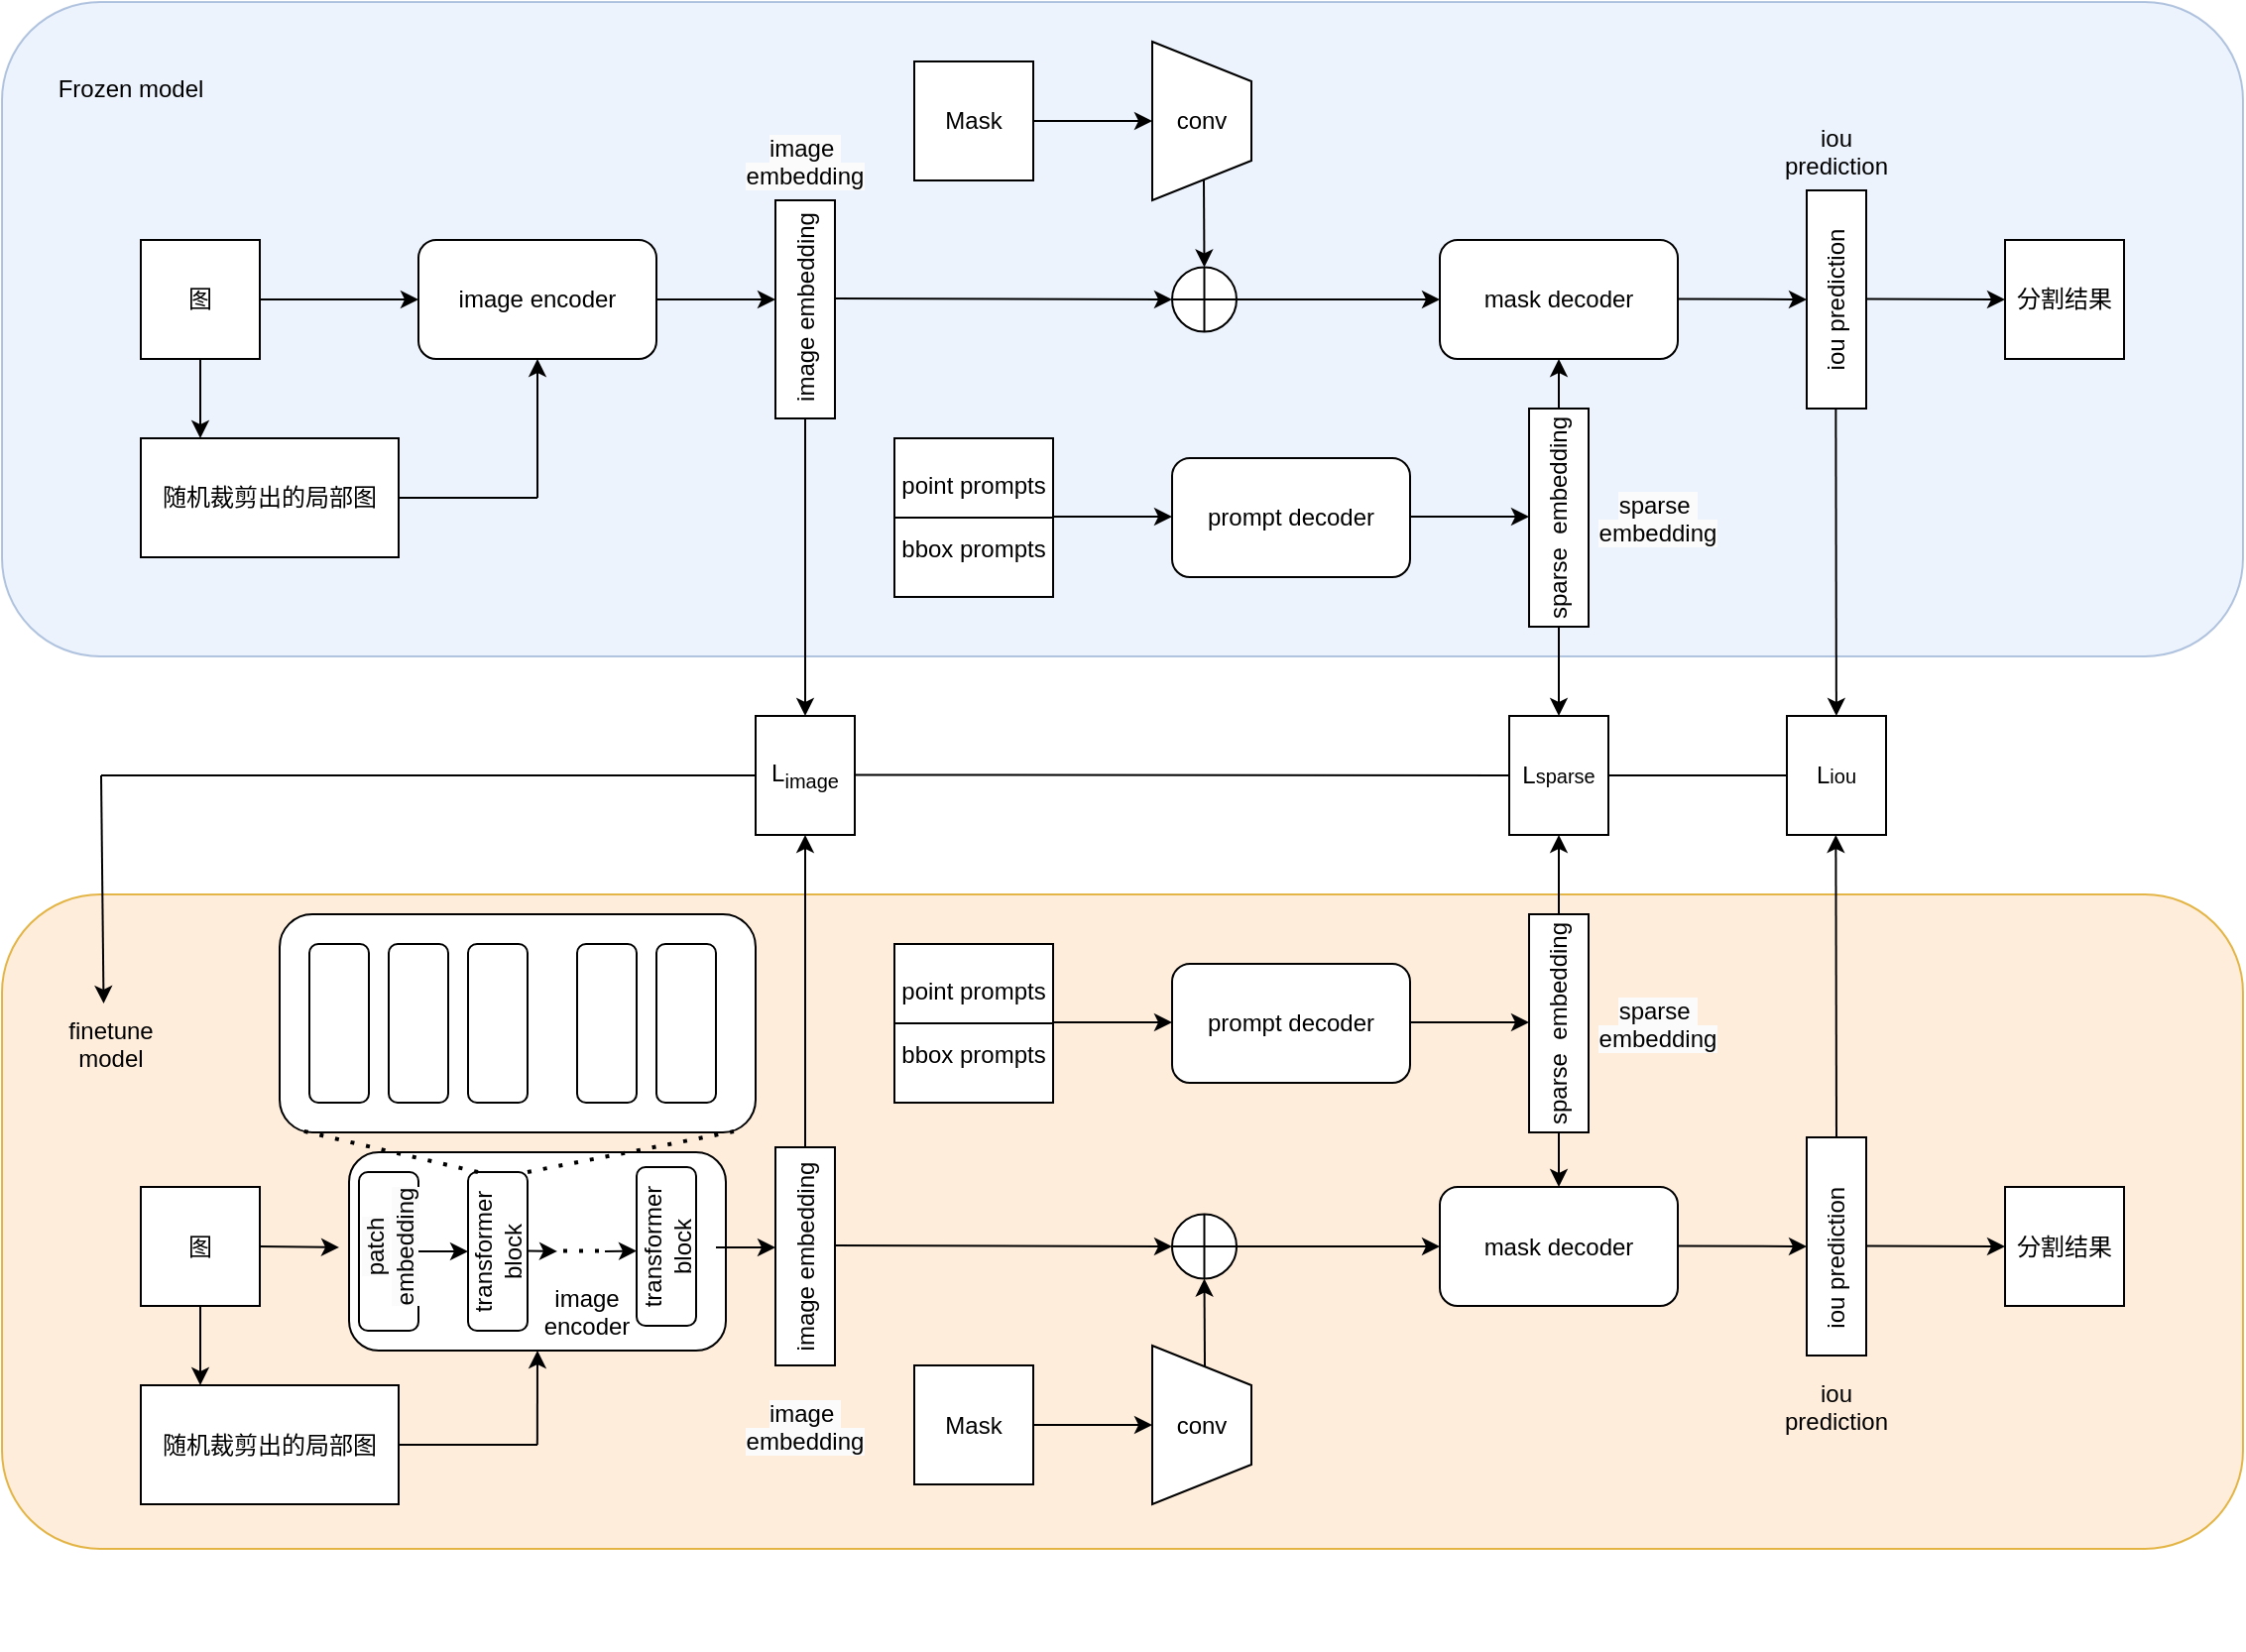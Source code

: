 <mxfile version="24.7.6">
  <diagram name="第 1 页" id="Tw9XruLOlgb9xOFBWqXU">
    <mxGraphModel dx="1033" dy="576" grid="1" gridSize="10" guides="1" tooltips="1" connect="1" arrows="1" fold="1" page="1" pageScale="1" pageWidth="1600" pageHeight="900" math="0" shadow="0">
      <root>
        <mxCell id="0" />
        <mxCell id="1" parent="0" />
        <mxCell id="bau7W-29Jf__F3Vt7hQ--3" value="" style="rounded=1;whiteSpace=wrap;html=1;labelBackgroundColor=none;textShadow=0;fillColor=#dae8fc;strokeColor=#6c8ebf;opacity=50;" vertex="1" parent="1">
          <mxGeometry x="90" y="10" width="1130" height="330" as="geometry" />
        </mxCell>
        <mxCell id="bau7W-29Jf__F3Vt7hQ--2" value="图" style="rounded=0;whiteSpace=wrap;html=1;" vertex="1" parent="1">
          <mxGeometry x="160" y="130" width="60" height="60" as="geometry" />
        </mxCell>
        <mxCell id="bau7W-29Jf__F3Vt7hQ--4" value="" style="rounded=1;whiteSpace=wrap;html=1;labelBackgroundColor=none;textShadow=0;fillColor=#ffe6cc;strokeColor=#d79b00;opacity=70;" vertex="1" parent="1">
          <mxGeometry x="90" y="460" width="1130" height="330" as="geometry" />
        </mxCell>
        <mxCell id="bau7W-29Jf__F3Vt7hQ--5" value="" style="endArrow=classic;html=1;rounded=0;exitX=0.5;exitY=1;exitDx=0;exitDy=0;" edge="1" parent="1" source="bau7W-29Jf__F3Vt7hQ--2">
          <mxGeometry width="50" height="50" relative="1" as="geometry">
            <mxPoint x="239.997" y="180" as="sourcePoint" />
            <mxPoint x="190" y="230" as="targetPoint" />
          </mxGeometry>
        </mxCell>
        <mxCell id="bau7W-29Jf__F3Vt7hQ--7" value="随机裁剪出的局部图" style="rounded=0;whiteSpace=wrap;html=1;" vertex="1" parent="1">
          <mxGeometry x="160" y="230" width="130" height="60" as="geometry" />
        </mxCell>
        <mxCell id="bau7W-29Jf__F3Vt7hQ--8" value="" style="endArrow=classic;html=1;rounded=0;exitX=1;exitY=0.5;exitDx=0;exitDy=0;" edge="1" parent="1" source="bau7W-29Jf__F3Vt7hQ--2">
          <mxGeometry width="50" height="50" relative="1" as="geometry">
            <mxPoint x="200" y="200" as="sourcePoint" />
            <mxPoint x="300" y="160" as="targetPoint" />
          </mxGeometry>
        </mxCell>
        <mxCell id="bau7W-29Jf__F3Vt7hQ--9" value="image encoder" style="rounded=1;whiteSpace=wrap;html=1;" vertex="1" parent="1">
          <mxGeometry x="300" y="130" width="120" height="60" as="geometry" />
        </mxCell>
        <mxCell id="bau7W-29Jf__F3Vt7hQ--11" value="" style="endArrow=classic;html=1;rounded=0;exitX=1;exitY=0.5;exitDx=0;exitDy=0;" edge="1" parent="1" source="bau7W-29Jf__F3Vt7hQ--9">
          <mxGeometry width="50" height="50" relative="1" as="geometry">
            <mxPoint x="470" y="159.5" as="sourcePoint" />
            <mxPoint x="480" y="160" as="targetPoint" />
          </mxGeometry>
        </mxCell>
        <mxCell id="bau7W-29Jf__F3Vt7hQ--15" value="" style="rounded=0;whiteSpace=wrap;html=1;" vertex="1" parent="1">
          <mxGeometry x="480" y="110" width="30" height="110" as="geometry" />
        </mxCell>
        <mxCell id="bau7W-29Jf__F3Vt7hQ--16" value="&lt;span style=&quot;color: rgb(0, 0, 0); font-family: Helvetica; font-size: 12px; font-style: normal; font-variant-ligatures: normal; font-variant-caps: normal; font-weight: 400; letter-spacing: normal; orphans: 2; text-indent: 0px; text-transform: none; widows: 2; word-spacing: 0px; -webkit-text-stroke-width: 0px; white-space: normal; background-color: rgb(251, 251, 251); text-decoration-thickness: initial; text-decoration-style: initial; text-decoration-color: initial; float: none; display: inline !important;&quot;&gt;image&amp;nbsp;&lt;/span&gt;&lt;div&gt;&lt;span style=&quot;color: rgb(0, 0, 0); font-family: Helvetica; font-size: 12px; font-style: normal; font-variant-ligatures: normal; font-variant-caps: normal; font-weight: 400; letter-spacing: normal; orphans: 2; text-indent: 0px; text-transform: none; widows: 2; word-spacing: 0px; -webkit-text-stroke-width: 0px; white-space: normal; background-color: rgb(251, 251, 251); text-decoration-thickness: initial; text-decoration-style: initial; text-decoration-color: initial; float: none; display: inline !important;&quot;&gt;embedding&lt;/span&gt;&lt;/div&gt;" style="text;whiteSpace=wrap;html=1;align=center;" vertex="1" parent="1">
          <mxGeometry x="440" y="70" width="110" height="40" as="geometry" />
        </mxCell>
        <mxCell id="bau7W-29Jf__F3Vt7hQ--17" value="" style="endArrow=classic;html=1;rounded=0;exitX=1;exitY=0.5;exitDx=0;exitDy=0;entryX=0;entryY=0.5;entryDx=0;entryDy=0;" edge="1" parent="1" target="bau7W-29Jf__F3Vt7hQ--25">
          <mxGeometry width="50" height="50" relative="1" as="geometry">
            <mxPoint x="510" y="159.5" as="sourcePoint" />
            <mxPoint x="610" y="160" as="targetPoint" />
          </mxGeometry>
        </mxCell>
        <mxCell id="bau7W-29Jf__F3Vt7hQ--18" value="point prompts&lt;div style=&quot;line-height: 140%;&quot;&gt;&lt;div style=&quot;line-height: 140%;&quot;&gt;&lt;br&gt;&lt;/div&gt;&lt;div style=&quot;line-height: 140%;&quot;&gt;bbox&amp;nbsp;&lt;span style=&quot;background-color: initial;&quot;&gt;prompts&lt;/span&gt;&lt;/div&gt;&lt;/div&gt;" style="whiteSpace=wrap;html=1;aspect=fixed;" vertex="1" parent="1">
          <mxGeometry x="540" y="230" width="80" height="80" as="geometry" />
        </mxCell>
        <mxCell id="bau7W-29Jf__F3Vt7hQ--19" value="" style="endArrow=none;html=1;rounded=0;exitX=0;exitY=0.5;exitDx=0;exitDy=0;entryX=1;entryY=0.5;entryDx=0;entryDy=0;" edge="1" parent="1" source="bau7W-29Jf__F3Vt7hQ--18" target="bau7W-29Jf__F3Vt7hQ--18">
          <mxGeometry width="50" height="50" relative="1" as="geometry">
            <mxPoint x="770" y="450" as="sourcePoint" />
            <mxPoint x="820" y="400" as="targetPoint" />
          </mxGeometry>
        </mxCell>
        <mxCell id="bau7W-29Jf__F3Vt7hQ--20" value="" style="endArrow=classic;html=1;rounded=0;exitX=1;exitY=0.5;exitDx=0;exitDy=0;" edge="1" parent="1">
          <mxGeometry width="50" height="50" relative="1" as="geometry">
            <mxPoint x="620" y="269.5" as="sourcePoint" />
            <mxPoint x="680" y="269.5" as="targetPoint" />
          </mxGeometry>
        </mxCell>
        <mxCell id="bau7W-29Jf__F3Vt7hQ--21" value="prompt decoder" style="rounded=1;whiteSpace=wrap;html=1;" vertex="1" parent="1">
          <mxGeometry x="680" y="240" width="120" height="60" as="geometry" />
        </mxCell>
        <mxCell id="bau7W-29Jf__F3Vt7hQ--22" value="" style="endArrow=classic;html=1;rounded=0;exitX=1;exitY=0.5;exitDx=0;exitDy=0;" edge="1" parent="1">
          <mxGeometry width="50" height="50" relative="1" as="geometry">
            <mxPoint x="800" y="269.5" as="sourcePoint" />
            <mxPoint x="860" y="269.5" as="targetPoint" />
          </mxGeometry>
        </mxCell>
        <mxCell id="bau7W-29Jf__F3Vt7hQ--23" value="" style="rounded=0;whiteSpace=wrap;html=1;" vertex="1" parent="1">
          <mxGeometry x="860" y="215" width="30" height="110" as="geometry" />
        </mxCell>
        <mxCell id="bau7W-29Jf__F3Vt7hQ--24" value="&lt;span style=&quot;color: rgb(0, 0, 0); font-family: Helvetica; font-size: 12px; font-style: normal; font-variant-ligatures: normal; font-variant-caps: normal; font-weight: 400; letter-spacing: normal; orphans: 2; text-indent: 0px; text-transform: none; widows: 2; word-spacing: 0px; -webkit-text-stroke-width: 0px; white-space: normal; background-color: rgb(251, 251, 251); text-decoration-thickness: initial; text-decoration-style: initial; text-decoration-color: initial; float: none; display: inline !important;&quot;&gt;sparse&amp;nbsp;&lt;/span&gt;&lt;div&gt;&lt;span style=&quot;color: rgb(0, 0, 0); font-family: Helvetica; font-size: 12px; font-style: normal; font-variant-ligatures: normal; font-variant-caps: normal; font-weight: 400; letter-spacing: normal; orphans: 2; text-indent: 0px; text-transform: none; widows: 2; word-spacing: 0px; -webkit-text-stroke-width: 0px; white-space: normal; background-color: rgb(251, 251, 251); text-decoration-thickness: initial; text-decoration-style: initial; text-decoration-color: initial; float: none; display: inline !important;&quot;&gt;embedding&lt;/span&gt;&lt;/div&gt;" style="text;whiteSpace=wrap;html=1;align=center;" vertex="1" parent="1">
          <mxGeometry x="870" y="250" width="110" height="40" as="geometry" />
        </mxCell>
        <mxCell id="bau7W-29Jf__F3Vt7hQ--25" value="" style="ellipse;whiteSpace=wrap;html=1;aspect=fixed;" vertex="1" parent="1">
          <mxGeometry x="680" y="143.75" width="32.5" height="32.5" as="geometry" />
        </mxCell>
        <mxCell id="bau7W-29Jf__F3Vt7hQ--27" value="" style="endArrow=none;html=1;rounded=0;entryX=0.5;entryY=0;entryDx=0;entryDy=0;exitX=0.5;exitY=1;exitDx=0;exitDy=0;" edge="1" parent="1" source="bau7W-29Jf__F3Vt7hQ--25" target="bau7W-29Jf__F3Vt7hQ--25">
          <mxGeometry width="50" height="50" relative="1" as="geometry">
            <mxPoint x="770" y="440" as="sourcePoint" />
            <mxPoint x="820" y="390" as="targetPoint" />
          </mxGeometry>
        </mxCell>
        <mxCell id="bau7W-29Jf__F3Vt7hQ--28" value="Mask" style="rounded=0;whiteSpace=wrap;html=1;" vertex="1" parent="1">
          <mxGeometry x="550" y="40" width="60" height="60" as="geometry" />
        </mxCell>
        <mxCell id="bau7W-29Jf__F3Vt7hQ--29" value="" style="endArrow=classic;html=1;rounded=0;exitX=1;exitY=0.5;exitDx=0;exitDy=0;" edge="1" parent="1" source="bau7W-29Jf__F3Vt7hQ--28">
          <mxGeometry width="50" height="50" relative="1" as="geometry">
            <mxPoint x="770" y="440" as="sourcePoint" />
            <mxPoint x="670" y="70" as="targetPoint" />
          </mxGeometry>
        </mxCell>
        <mxCell id="bau7W-29Jf__F3Vt7hQ--30" value="conv" style="shape=trapezoid;perimeter=trapezoidPerimeter;whiteSpace=wrap;html=1;fixedSize=1;direction=south;" vertex="1" parent="1">
          <mxGeometry x="670" y="30" width="50" height="80" as="geometry" />
        </mxCell>
        <mxCell id="bau7W-29Jf__F3Vt7hQ--32" value="" style="endArrow=classic;html=1;rounded=0;entryX=0.5;entryY=0;entryDx=0;entryDy=0;" edge="1" parent="1" target="bau7W-29Jf__F3Vt7hQ--25">
          <mxGeometry width="50" height="50" relative="1" as="geometry">
            <mxPoint x="696" y="100" as="sourcePoint" />
            <mxPoint x="700" y="120" as="targetPoint" />
          </mxGeometry>
        </mxCell>
        <mxCell id="bau7W-29Jf__F3Vt7hQ--35" value="" style="endArrow=none;html=1;rounded=0;entryX=0;entryY=0.5;entryDx=0;entryDy=0;exitX=1;exitY=0.5;exitDx=0;exitDy=0;" edge="1" parent="1" source="bau7W-29Jf__F3Vt7hQ--25" target="bau7W-29Jf__F3Vt7hQ--25">
          <mxGeometry width="50" height="50" relative="1" as="geometry">
            <mxPoint x="580" y="180" as="sourcePoint" />
            <mxPoint x="630" y="130" as="targetPoint" />
          </mxGeometry>
        </mxCell>
        <mxCell id="bau7W-29Jf__F3Vt7hQ--36" value="" style="endArrow=classic;html=1;rounded=0;exitX=1;exitY=0.5;exitDx=0;exitDy=0;entryX=0;entryY=0.5;entryDx=0;entryDy=0;" edge="1" parent="1" source="bau7W-29Jf__F3Vt7hQ--25" target="bau7W-29Jf__F3Vt7hQ--37">
          <mxGeometry width="50" height="50" relative="1" as="geometry">
            <mxPoint x="580" y="180" as="sourcePoint" />
            <mxPoint x="810" y="160" as="targetPoint" />
          </mxGeometry>
        </mxCell>
        <mxCell id="bau7W-29Jf__F3Vt7hQ--37" value="mask decoder" style="rounded=1;whiteSpace=wrap;html=1;" vertex="1" parent="1">
          <mxGeometry x="815" y="130" width="120" height="60" as="geometry" />
        </mxCell>
        <mxCell id="bau7W-29Jf__F3Vt7hQ--39" value="" style="endArrow=classic;html=1;rounded=0;exitX=0.5;exitY=0;exitDx=0;exitDy=0;" edge="1" parent="1" source="bau7W-29Jf__F3Vt7hQ--23" target="bau7W-29Jf__F3Vt7hQ--37">
          <mxGeometry width="50" height="50" relative="1" as="geometry">
            <mxPoint x="705" y="105" as="sourcePoint" />
            <mxPoint x="706" y="154" as="targetPoint" />
          </mxGeometry>
        </mxCell>
        <mxCell id="bau7W-29Jf__F3Vt7hQ--40" value="" style="endArrow=classic;html=1;rounded=0;exitX=1;exitY=0.5;exitDx=0;exitDy=0;entryX=0;entryY=0.5;entryDx=0;entryDy=0;" edge="1" parent="1" target="bau7W-29Jf__F3Vt7hQ--41">
          <mxGeometry width="50" height="50" relative="1" as="geometry">
            <mxPoint x="935" y="159.7" as="sourcePoint" />
            <mxPoint x="995" y="159.7" as="targetPoint" />
          </mxGeometry>
        </mxCell>
        <mxCell id="bau7W-29Jf__F3Vt7hQ--41" value="" style="rounded=0;whiteSpace=wrap;html=1;" vertex="1" parent="1">
          <mxGeometry x="1000" y="105" width="30" height="110" as="geometry" />
        </mxCell>
        <mxCell id="bau7W-29Jf__F3Vt7hQ--43" value="iou&lt;div&gt;prediction&lt;/div&gt;" style="text;whiteSpace=wrap;html=1;align=center;" vertex="1" parent="1">
          <mxGeometry x="960" y="65" width="110" height="40" as="geometry" />
        </mxCell>
        <mxCell id="bau7W-29Jf__F3Vt7hQ--45" value="" style="endArrow=classic;html=1;rounded=0;exitX=1;exitY=0.5;exitDx=0;exitDy=0;entryX=0;entryY=0.5;entryDx=0;entryDy=0;" edge="1" parent="1" target="bau7W-29Jf__F3Vt7hQ--46">
          <mxGeometry width="50" height="50" relative="1" as="geometry">
            <mxPoint x="1030" y="159.7" as="sourcePoint" />
            <mxPoint x="1095" y="160" as="targetPoint" />
          </mxGeometry>
        </mxCell>
        <mxCell id="bau7W-29Jf__F3Vt7hQ--46" value="分割结果" style="rounded=0;whiteSpace=wrap;html=1;" vertex="1" parent="1">
          <mxGeometry x="1100" y="130" width="60" height="60" as="geometry" />
        </mxCell>
        <mxCell id="bau7W-29Jf__F3Vt7hQ--47" value="图" style="rounded=0;whiteSpace=wrap;html=1;" vertex="1" parent="1">
          <mxGeometry x="160" y="607.5" width="60" height="60" as="geometry" />
        </mxCell>
        <mxCell id="bau7W-29Jf__F3Vt7hQ--48" value="" style="endArrow=classic;html=1;rounded=0;exitX=0.5;exitY=1;exitDx=0;exitDy=0;" edge="1" parent="1" source="bau7W-29Jf__F3Vt7hQ--47">
          <mxGeometry width="50" height="50" relative="1" as="geometry">
            <mxPoint x="239.997" y="657.5" as="sourcePoint" />
            <mxPoint x="190" y="707.5" as="targetPoint" />
          </mxGeometry>
        </mxCell>
        <mxCell id="bau7W-29Jf__F3Vt7hQ--49" value="随机裁剪出的局部图" style="rounded=0;whiteSpace=wrap;html=1;" vertex="1" parent="1">
          <mxGeometry x="160" y="707.5" width="130" height="60" as="geometry" />
        </mxCell>
        <mxCell id="bau7W-29Jf__F3Vt7hQ--50" value="" style="endArrow=classic;html=1;rounded=0;exitX=1;exitY=0.5;exitDx=0;exitDy=0;" edge="1" parent="1" source="bau7W-29Jf__F3Vt7hQ--47">
          <mxGeometry width="50" height="50" relative="1" as="geometry">
            <mxPoint x="200" y="677.5" as="sourcePoint" />
            <mxPoint x="260" y="638" as="targetPoint" />
          </mxGeometry>
        </mxCell>
        <mxCell id="bau7W-29Jf__F3Vt7hQ--51" value="" style="rounded=1;whiteSpace=wrap;html=1;" vertex="1" parent="1">
          <mxGeometry x="265" y="590" width="190" height="100" as="geometry" />
        </mxCell>
        <mxCell id="bau7W-29Jf__F3Vt7hQ--52" value="" style="endArrow=classic;html=1;rounded=0;" edge="1" parent="1">
          <mxGeometry width="50" height="50" relative="1" as="geometry">
            <mxPoint x="359.92" y="737.5" as="sourcePoint" />
            <mxPoint x="360" y="690" as="targetPoint" />
          </mxGeometry>
        </mxCell>
        <mxCell id="bau7W-29Jf__F3Vt7hQ--53" value="" style="endArrow=classic;html=1;rounded=0;" edge="1" parent="1">
          <mxGeometry width="50" height="50" relative="1" as="geometry">
            <mxPoint x="450" y="638" as="sourcePoint" />
            <mxPoint x="480" y="638" as="targetPoint" />
          </mxGeometry>
        </mxCell>
        <mxCell id="bau7W-29Jf__F3Vt7hQ--54" value="" style="rounded=0;whiteSpace=wrap;html=1;" vertex="1" parent="1">
          <mxGeometry x="480" y="587.5" width="30" height="110" as="geometry" />
        </mxCell>
        <mxCell id="bau7W-29Jf__F3Vt7hQ--55" value="&lt;span style=&quot;color: rgb(0, 0, 0); font-family: Helvetica; font-size: 12px; font-style: normal; font-variant-ligatures: normal; font-variant-caps: normal; font-weight: 400; letter-spacing: normal; orphans: 2; text-indent: 0px; text-transform: none; widows: 2; word-spacing: 0px; -webkit-text-stroke-width: 0px; white-space: normal; background-color: rgb(251, 251, 251); text-decoration-thickness: initial; text-decoration-style: initial; text-decoration-color: initial; float: none; display: inline !important;&quot;&gt;image&amp;nbsp;&lt;/span&gt;&lt;div&gt;&lt;span style=&quot;color: rgb(0, 0, 0); font-family: Helvetica; font-size: 12px; font-style: normal; font-variant-ligatures: normal; font-variant-caps: normal; font-weight: 400; letter-spacing: normal; orphans: 2; text-indent: 0px; text-transform: none; widows: 2; word-spacing: 0px; -webkit-text-stroke-width: 0px; white-space: normal; background-color: rgb(251, 251, 251); text-decoration-thickness: initial; text-decoration-style: initial; text-decoration-color: initial; float: none; display: inline !important;&quot;&gt;embedding&lt;/span&gt;&lt;/div&gt;" style="text;whiteSpace=wrap;html=1;align=center;" vertex="1" parent="1">
          <mxGeometry x="440" y="707.5" width="110" height="40" as="geometry" />
        </mxCell>
        <mxCell id="bau7W-29Jf__F3Vt7hQ--56" value="" style="endArrow=classic;html=1;rounded=0;exitX=1;exitY=0.5;exitDx=0;exitDy=0;entryX=0;entryY=0.5;entryDx=0;entryDy=0;" edge="1" parent="1" target="bau7W-29Jf__F3Vt7hQ--64">
          <mxGeometry width="50" height="50" relative="1" as="geometry">
            <mxPoint x="510" y="637" as="sourcePoint" />
            <mxPoint x="610" y="637.5" as="targetPoint" />
          </mxGeometry>
        </mxCell>
        <mxCell id="bau7W-29Jf__F3Vt7hQ--57" value="point prompts&lt;div style=&quot;line-height: 140%;&quot;&gt;&lt;div style=&quot;line-height: 140%;&quot;&gt;&lt;br&gt;&lt;/div&gt;&lt;div style=&quot;line-height: 140%;&quot;&gt;bbox&amp;nbsp;&lt;span style=&quot;background-color: initial;&quot;&gt;prompts&lt;/span&gt;&lt;/div&gt;&lt;/div&gt;" style="whiteSpace=wrap;html=1;aspect=fixed;" vertex="1" parent="1">
          <mxGeometry x="540" y="485" width="80" height="80" as="geometry" />
        </mxCell>
        <mxCell id="bau7W-29Jf__F3Vt7hQ--58" value="" style="endArrow=none;html=1;rounded=0;exitX=0;exitY=0.5;exitDx=0;exitDy=0;entryX=1;entryY=0.5;entryDx=0;entryDy=0;" edge="1" parent="1" source="bau7W-29Jf__F3Vt7hQ--57" target="bau7W-29Jf__F3Vt7hQ--57">
          <mxGeometry width="50" height="50" relative="1" as="geometry">
            <mxPoint x="770" y="705" as="sourcePoint" />
            <mxPoint x="820" y="655" as="targetPoint" />
          </mxGeometry>
        </mxCell>
        <mxCell id="bau7W-29Jf__F3Vt7hQ--59" value="" style="endArrow=classic;html=1;rounded=0;exitX=1;exitY=0.5;exitDx=0;exitDy=0;" edge="1" parent="1">
          <mxGeometry width="50" height="50" relative="1" as="geometry">
            <mxPoint x="620" y="524.5" as="sourcePoint" />
            <mxPoint x="680" y="524.5" as="targetPoint" />
          </mxGeometry>
        </mxCell>
        <mxCell id="bau7W-29Jf__F3Vt7hQ--60" value="prompt decoder" style="rounded=1;whiteSpace=wrap;html=1;" vertex="1" parent="1">
          <mxGeometry x="680" y="495" width="120" height="60" as="geometry" />
        </mxCell>
        <mxCell id="bau7W-29Jf__F3Vt7hQ--61" value="" style="endArrow=classic;html=1;rounded=0;exitX=1;exitY=0.5;exitDx=0;exitDy=0;" edge="1" parent="1">
          <mxGeometry width="50" height="50" relative="1" as="geometry">
            <mxPoint x="800" y="524.5" as="sourcePoint" />
            <mxPoint x="860" y="524.5" as="targetPoint" />
          </mxGeometry>
        </mxCell>
        <mxCell id="bau7W-29Jf__F3Vt7hQ--62" value="" style="rounded=0;whiteSpace=wrap;html=1;" vertex="1" parent="1">
          <mxGeometry x="860" y="470" width="30" height="110" as="geometry" />
        </mxCell>
        <mxCell id="bau7W-29Jf__F3Vt7hQ--63" value="&lt;span style=&quot;color: rgb(0, 0, 0); font-family: Helvetica; font-size: 12px; font-style: normal; font-variant-ligatures: normal; font-variant-caps: normal; font-weight: 400; letter-spacing: normal; orphans: 2; text-indent: 0px; text-transform: none; widows: 2; word-spacing: 0px; -webkit-text-stroke-width: 0px; white-space: normal; background-color: rgb(251, 251, 251); text-decoration-thickness: initial; text-decoration-style: initial; text-decoration-color: initial; float: none; display: inline !important;&quot;&gt;sparse&amp;nbsp;&lt;/span&gt;&lt;div&gt;&lt;span style=&quot;color: rgb(0, 0, 0); font-family: Helvetica; font-size: 12px; font-style: normal; font-variant-ligatures: normal; font-variant-caps: normal; font-weight: 400; letter-spacing: normal; orphans: 2; text-indent: 0px; text-transform: none; widows: 2; word-spacing: 0px; -webkit-text-stroke-width: 0px; white-space: normal; background-color: rgb(251, 251, 251); text-decoration-thickness: initial; text-decoration-style: initial; text-decoration-color: initial; float: none; display: inline !important;&quot;&gt;embedding&lt;/span&gt;&lt;/div&gt;" style="text;whiteSpace=wrap;html=1;align=center;" vertex="1" parent="1">
          <mxGeometry x="870" y="505" width="110" height="40" as="geometry" />
        </mxCell>
        <mxCell id="bau7W-29Jf__F3Vt7hQ--64" value="" style="ellipse;whiteSpace=wrap;html=1;aspect=fixed;" vertex="1" parent="1">
          <mxGeometry x="680" y="621.25" width="32.5" height="32.5" as="geometry" />
        </mxCell>
        <mxCell id="bau7W-29Jf__F3Vt7hQ--65" value="" style="endArrow=none;html=1;rounded=0;entryX=0.5;entryY=0;entryDx=0;entryDy=0;exitX=0.5;exitY=1;exitDx=0;exitDy=0;" edge="1" parent="1" source="bau7W-29Jf__F3Vt7hQ--64" target="bau7W-29Jf__F3Vt7hQ--64">
          <mxGeometry width="50" height="50" relative="1" as="geometry">
            <mxPoint x="770" y="917.5" as="sourcePoint" />
            <mxPoint x="820" y="867.5" as="targetPoint" />
          </mxGeometry>
        </mxCell>
        <mxCell id="bau7W-29Jf__F3Vt7hQ--66" value="Mask" style="rounded=0;whiteSpace=wrap;html=1;" vertex="1" parent="1">
          <mxGeometry x="550" y="697.5" width="60" height="60" as="geometry" />
        </mxCell>
        <mxCell id="bau7W-29Jf__F3Vt7hQ--67" value="" style="endArrow=classic;html=1;rounded=0;exitX=1;exitY=0.5;exitDx=0;exitDy=0;" edge="1" parent="1" source="bau7W-29Jf__F3Vt7hQ--66">
          <mxGeometry width="50" height="50" relative="1" as="geometry">
            <mxPoint x="770" y="1097.5" as="sourcePoint" />
            <mxPoint x="670" y="727.5" as="targetPoint" />
          </mxGeometry>
        </mxCell>
        <mxCell id="bau7W-29Jf__F3Vt7hQ--68" value="conv" style="shape=trapezoid;perimeter=trapezoidPerimeter;whiteSpace=wrap;html=1;fixedSize=1;direction=south;" vertex="1" parent="1">
          <mxGeometry x="670" y="687.5" width="50" height="80" as="geometry" />
        </mxCell>
        <mxCell id="bau7W-29Jf__F3Vt7hQ--69" value="" style="endArrow=classic;html=1;rounded=0;entryX=0.5;entryY=1;entryDx=0;entryDy=0;" edge="1" parent="1" target="bau7W-29Jf__F3Vt7hQ--64">
          <mxGeometry width="50" height="50" relative="1" as="geometry">
            <mxPoint x="696.5" y="698" as="sourcePoint" />
            <mxPoint x="700" y="597.5" as="targetPoint" />
          </mxGeometry>
        </mxCell>
        <mxCell id="bau7W-29Jf__F3Vt7hQ--70" value="" style="endArrow=none;html=1;rounded=0;entryX=0;entryY=0.5;entryDx=0;entryDy=0;exitX=1;exitY=0.5;exitDx=0;exitDy=0;" edge="1" parent="1" source="bau7W-29Jf__F3Vt7hQ--64" target="bau7W-29Jf__F3Vt7hQ--64">
          <mxGeometry width="50" height="50" relative="1" as="geometry">
            <mxPoint x="580" y="657.5" as="sourcePoint" />
            <mxPoint x="630" y="607.5" as="targetPoint" />
          </mxGeometry>
        </mxCell>
        <mxCell id="bau7W-29Jf__F3Vt7hQ--71" value="" style="endArrow=classic;html=1;rounded=0;exitX=1;exitY=0.5;exitDx=0;exitDy=0;entryX=0;entryY=0.5;entryDx=0;entryDy=0;" edge="1" parent="1" source="bau7W-29Jf__F3Vt7hQ--64" target="bau7W-29Jf__F3Vt7hQ--72">
          <mxGeometry width="50" height="50" relative="1" as="geometry">
            <mxPoint x="580" y="657.5" as="sourcePoint" />
            <mxPoint x="810" y="637.5" as="targetPoint" />
          </mxGeometry>
        </mxCell>
        <mxCell id="bau7W-29Jf__F3Vt7hQ--72" value="mask decoder" style="rounded=1;whiteSpace=wrap;html=1;" vertex="1" parent="1">
          <mxGeometry x="815" y="607.5" width="120" height="60" as="geometry" />
        </mxCell>
        <mxCell id="bau7W-29Jf__F3Vt7hQ--73" value="" style="endArrow=classic;html=1;rounded=0;exitX=0.5;exitY=1;exitDx=0;exitDy=0;" edge="1" parent="1" source="bau7W-29Jf__F3Vt7hQ--62" target="bau7W-29Jf__F3Vt7hQ--72">
          <mxGeometry width="50" height="50" relative="1" as="geometry">
            <mxPoint x="875" y="520" as="sourcePoint" />
            <mxPoint x="706" y="631.5" as="targetPoint" />
          </mxGeometry>
        </mxCell>
        <mxCell id="bau7W-29Jf__F3Vt7hQ--74" value="" style="endArrow=classic;html=1;rounded=0;exitX=1;exitY=0.5;exitDx=0;exitDy=0;entryX=0;entryY=0.5;entryDx=0;entryDy=0;" edge="1" parent="1" target="bau7W-29Jf__F3Vt7hQ--75">
          <mxGeometry width="50" height="50" relative="1" as="geometry">
            <mxPoint x="935" y="637.2" as="sourcePoint" />
            <mxPoint x="995" y="637.2" as="targetPoint" />
          </mxGeometry>
        </mxCell>
        <mxCell id="bau7W-29Jf__F3Vt7hQ--75" value="" style="rounded=0;whiteSpace=wrap;html=1;" vertex="1" parent="1">
          <mxGeometry x="1000" y="582.5" width="30" height="110" as="geometry" />
        </mxCell>
        <mxCell id="bau7W-29Jf__F3Vt7hQ--76" value="iou&lt;div&gt;prediction&lt;/div&gt;" style="text;whiteSpace=wrap;html=1;align=center;" vertex="1" parent="1">
          <mxGeometry x="960" y="697.5" width="110" height="40" as="geometry" />
        </mxCell>
        <mxCell id="bau7W-29Jf__F3Vt7hQ--77" value="" style="endArrow=classic;html=1;rounded=0;exitX=1;exitY=0.5;exitDx=0;exitDy=0;entryX=0;entryY=0.5;entryDx=0;entryDy=0;" edge="1" parent="1" target="bau7W-29Jf__F3Vt7hQ--78">
          <mxGeometry width="50" height="50" relative="1" as="geometry">
            <mxPoint x="1030" y="637.2" as="sourcePoint" />
            <mxPoint x="1095" y="637.5" as="targetPoint" />
          </mxGeometry>
        </mxCell>
        <mxCell id="bau7W-29Jf__F3Vt7hQ--78" value="分割结果" style="rounded=0;whiteSpace=wrap;html=1;" vertex="1" parent="1">
          <mxGeometry x="1100" y="607.5" width="60" height="60" as="geometry" />
        </mxCell>
        <mxCell id="bau7W-29Jf__F3Vt7hQ--79" value="L&lt;sub&gt;image&lt;/sub&gt;" style="rounded=0;whiteSpace=wrap;html=1;" vertex="1" parent="1">
          <mxGeometry x="470" y="370" width="50" height="60" as="geometry" />
        </mxCell>
        <mxCell id="bau7W-29Jf__F3Vt7hQ--82" value="L&lt;span style=&quot;font-size: 10px;&quot;&gt;sparse&lt;/span&gt;" style="rounded=0;whiteSpace=wrap;html=1;" vertex="1" parent="1">
          <mxGeometry x="850" y="370" width="50" height="60" as="geometry" />
        </mxCell>
        <mxCell id="bau7W-29Jf__F3Vt7hQ--85" value="" style="endArrow=classic;html=1;rounded=0;entryX=0.5;entryY=0;entryDx=0;entryDy=0;exitX=0.5;exitY=1;exitDx=0;exitDy=0;" edge="1" parent="1" source="bau7W-29Jf__F3Vt7hQ--15" target="bau7W-29Jf__F3Vt7hQ--79">
          <mxGeometry width="50" height="50" relative="1" as="geometry">
            <mxPoint x="500" y="360" as="sourcePoint" />
            <mxPoint x="760" y="370" as="targetPoint" />
          </mxGeometry>
        </mxCell>
        <mxCell id="bau7W-29Jf__F3Vt7hQ--86" value="" style="endArrow=classic;html=1;rounded=0;entryX=0.5;entryY=1;entryDx=0;entryDy=0;exitX=0.5;exitY=0;exitDx=0;exitDy=0;" edge="1" parent="1" source="bau7W-29Jf__F3Vt7hQ--54" target="bau7W-29Jf__F3Vt7hQ--79">
          <mxGeometry width="50" height="50" relative="1" as="geometry">
            <mxPoint x="505" y="230" as="sourcePoint" />
            <mxPoint x="505" y="380" as="targetPoint" />
          </mxGeometry>
        </mxCell>
        <mxCell id="bau7W-29Jf__F3Vt7hQ--87" value="" style="endArrow=classic;html=1;rounded=0;exitX=0.5;exitY=1;exitDx=0;exitDy=0;entryX=0.5;entryY=0;entryDx=0;entryDy=0;" edge="1" parent="1" source="bau7W-29Jf__F3Vt7hQ--23" target="bau7W-29Jf__F3Vt7hQ--82">
          <mxGeometry width="50" height="50" relative="1" as="geometry">
            <mxPoint x="710" y="420" as="sourcePoint" />
            <mxPoint x="760" y="370" as="targetPoint" />
          </mxGeometry>
        </mxCell>
        <mxCell id="bau7W-29Jf__F3Vt7hQ--88" value="" style="endArrow=classic;html=1;rounded=0;exitX=0.5;exitY=0;exitDx=0;exitDy=0;entryX=0.5;entryY=1;entryDx=0;entryDy=0;" edge="1" parent="1" source="bau7W-29Jf__F3Vt7hQ--62" target="bau7W-29Jf__F3Vt7hQ--82">
          <mxGeometry width="50" height="50" relative="1" as="geometry">
            <mxPoint x="885" y="335" as="sourcePoint" />
            <mxPoint x="885" y="380" as="targetPoint" />
          </mxGeometry>
        </mxCell>
        <mxCell id="bau7W-29Jf__F3Vt7hQ--89" value="L&lt;span style=&quot;font-size: 10px;&quot;&gt;iou&lt;/span&gt;" style="rounded=0;whiteSpace=wrap;html=1;" vertex="1" parent="1">
          <mxGeometry x="990" y="370" width="50" height="60" as="geometry" />
        </mxCell>
        <mxCell id="bau7W-29Jf__F3Vt7hQ--90" value="" style="endArrow=classic;html=1;rounded=0;exitX=0.5;exitY=1;exitDx=0;exitDy=0;" edge="1" parent="1" target="bau7W-29Jf__F3Vt7hQ--89">
          <mxGeometry width="50" height="50" relative="1" as="geometry">
            <mxPoint x="1014.68" y="215" as="sourcePoint" />
            <mxPoint x="1014.68" y="260" as="targetPoint" />
          </mxGeometry>
        </mxCell>
        <mxCell id="bau7W-29Jf__F3Vt7hQ--91" value="" style="endArrow=classic;html=1;rounded=0;exitX=0.5;exitY=0;exitDx=0;exitDy=0;entryX=0.5;entryY=1;entryDx=0;entryDy=0;" edge="1" parent="1" source="bau7W-29Jf__F3Vt7hQ--75">
          <mxGeometry width="50" height="50" relative="1" as="geometry">
            <mxPoint x="1014.68" y="470" as="sourcePoint" />
            <mxPoint x="1014.68" y="430" as="targetPoint" />
          </mxGeometry>
        </mxCell>
        <mxCell id="bau7W-29Jf__F3Vt7hQ--92" value="" style="endArrow=none;html=1;rounded=0;entryX=0;entryY=0.5;entryDx=0;entryDy=0;exitX=1;exitY=0.5;exitDx=0;exitDy=0;" edge="1" parent="1" source="bau7W-29Jf__F3Vt7hQ--82" target="bau7W-29Jf__F3Vt7hQ--89">
          <mxGeometry width="50" height="50" relative="1" as="geometry">
            <mxPoint x="610" y="410" as="sourcePoint" />
            <mxPoint x="660" y="360" as="targetPoint" />
          </mxGeometry>
        </mxCell>
        <mxCell id="bau7W-29Jf__F3Vt7hQ--93" value="" style="endArrow=none;html=1;rounded=0;entryX=0;entryY=0.5;entryDx=0;entryDy=0;exitX=1;exitY=0.5;exitDx=0;exitDy=0;" edge="1" parent="1" target="bau7W-29Jf__F3Vt7hQ--82">
          <mxGeometry width="50" height="50" relative="1" as="geometry">
            <mxPoint x="520" y="399.72" as="sourcePoint" />
            <mxPoint x="610" y="399.72" as="targetPoint" />
          </mxGeometry>
        </mxCell>
        <mxCell id="bau7W-29Jf__F3Vt7hQ--94" value="" style="endArrow=none;html=1;rounded=0;exitX=0;exitY=0.5;exitDx=0;exitDy=0;" edge="1" parent="1" source="bau7W-29Jf__F3Vt7hQ--79">
          <mxGeometry width="50" height="50" relative="1" as="geometry">
            <mxPoint x="670" y="500" as="sourcePoint" />
            <mxPoint x="140" y="400" as="targetPoint" />
          </mxGeometry>
        </mxCell>
        <mxCell id="bau7W-29Jf__F3Vt7hQ--95" value="" style="endArrow=classic;html=1;rounded=0;entryX=0.466;entryY=0;entryDx=0;entryDy=0;entryPerimeter=0;" edge="1" parent="1" target="bau7W-29Jf__F3Vt7hQ--96">
          <mxGeometry width="50" height="50" relative="1" as="geometry">
            <mxPoint x="140" y="400" as="sourcePoint" />
            <mxPoint x="180" y="440" as="targetPoint" />
          </mxGeometry>
        </mxCell>
        <mxCell id="bau7W-29Jf__F3Vt7hQ--96" value="finetune&lt;div&gt;model&lt;/div&gt;" style="text;whiteSpace=wrap;html=1;align=center;" vertex="1" parent="1">
          <mxGeometry x="90" y="515" width="110" height="40" as="geometry" />
        </mxCell>
        <mxCell id="bau7W-29Jf__F3Vt7hQ--97" value="Frozen model" style="text;whiteSpace=wrap;html=1;align=center;" vertex="1" parent="1">
          <mxGeometry x="100" y="40" width="110" height="40" as="geometry" />
        </mxCell>
        <mxCell id="bau7W-29Jf__F3Vt7hQ--98" value="" style="endArrow=none;html=1;rounded=0;exitX=1;exitY=0.5;exitDx=0;exitDy=0;sourcePerimeterSpacing=-4;startSize=600;" edge="1" parent="1" source="bau7W-29Jf__F3Vt7hQ--7">
          <mxGeometry width="50" height="50" relative="1" as="geometry">
            <mxPoint x="460" y="280" as="sourcePoint" />
            <mxPoint x="360" y="260" as="targetPoint" />
          </mxGeometry>
        </mxCell>
        <mxCell id="bau7W-29Jf__F3Vt7hQ--99" value="" style="endArrow=classic;html=1;rounded=0;entryX=0.5;entryY=1;entryDx=0;entryDy=0;" edge="1" parent="1" target="bau7W-29Jf__F3Vt7hQ--9">
          <mxGeometry width="50" height="50" relative="1" as="geometry">
            <mxPoint x="360" y="260" as="sourcePoint" />
            <mxPoint x="650" y="270" as="targetPoint" />
          </mxGeometry>
        </mxCell>
        <mxCell id="bau7W-29Jf__F3Vt7hQ--100" value="" style="endArrow=none;html=1;rounded=0;entryX=1;entryY=0.5;entryDx=0;entryDy=0;targetPerimeterSpacing=2;" edge="1" parent="1" target="bau7W-29Jf__F3Vt7hQ--49">
          <mxGeometry width="50" height="50" relative="1" as="geometry">
            <mxPoint x="360" y="737.5" as="sourcePoint" />
            <mxPoint x="530" y="570" as="targetPoint" />
          </mxGeometry>
        </mxCell>
        <mxCell id="bau7W-29Jf__F3Vt7hQ--101" value="" style="rounded=1;whiteSpace=wrap;html=1;" vertex="1" parent="1">
          <mxGeometry x="270" y="600" width="30" height="80" as="geometry" />
        </mxCell>
        <mxCell id="bau7W-29Jf__F3Vt7hQ--103" value="&lt;span style=&quot;color: rgb(0, 0, 0); font-family: Helvetica; font-size: 12px; font-style: normal; font-variant-ligatures: normal; font-variant-caps: normal; font-weight: 400; letter-spacing: normal; orphans: 2; text-indent: 0px; text-transform: none; widows: 2; word-spacing: 0px; -webkit-text-stroke-width: 0px; white-space: normal; background-color: rgb(251, 251, 251); text-decoration-thickness: initial; text-decoration-style: initial; text-decoration-color: initial; float: none; display: inline !important;&quot;&gt;patch embedding&lt;/span&gt;" style="text;whiteSpace=wrap;html=1;horizontal=0;verticalAlign=middle;textDirection=ltr;align=center;" vertex="1" parent="1">
          <mxGeometry x="255" y="617.5" width="60" height="40" as="geometry" />
        </mxCell>
        <mxCell id="bau7W-29Jf__F3Vt7hQ--104" value="" style="rounded=1;whiteSpace=wrap;html=1;" vertex="1" parent="1">
          <mxGeometry x="325" y="600" width="30" height="80" as="geometry" />
        </mxCell>
        <mxCell id="bau7W-29Jf__F3Vt7hQ--105" value="transformer&lt;div&gt;block&lt;/div&gt;" style="text;whiteSpace=wrap;html=1;horizontal=0;verticalAlign=middle;textDirection=ltr;align=center;" vertex="1" parent="1">
          <mxGeometry x="320" y="620" width="40" height="40" as="geometry" />
        </mxCell>
        <mxCell id="bau7W-29Jf__F3Vt7hQ--106" value="" style="rounded=1;whiteSpace=wrap;html=1;" vertex="1" parent="1">
          <mxGeometry x="410" y="597.5" width="30" height="80" as="geometry" />
        </mxCell>
        <mxCell id="bau7W-29Jf__F3Vt7hQ--107" value="transformer&lt;div&gt;block&lt;/div&gt;" style="text;whiteSpace=wrap;html=1;horizontal=0;verticalAlign=middle;textDirection=ltr;align=center;" vertex="1" parent="1">
          <mxGeometry x="395" y="617.5" width="60" height="40" as="geometry" />
        </mxCell>
        <mxCell id="bau7W-29Jf__F3Vt7hQ--108" value="" style="endArrow=classic;html=1;rounded=0;entryX=0;entryY=0.5;entryDx=0;entryDy=0;" edge="1" parent="1" target="bau7W-29Jf__F3Vt7hQ--104">
          <mxGeometry width="50" height="50" relative="1" as="geometry">
            <mxPoint x="300" y="640" as="sourcePoint" />
            <mxPoint x="-70.02" y="870.405" as="targetPoint" />
          </mxGeometry>
        </mxCell>
        <mxCell id="bau7W-29Jf__F3Vt7hQ--112" value="" style="endArrow=classic;html=1;rounded=0;" edge="1" parent="1">
          <mxGeometry width="50" height="50" relative="1" as="geometry">
            <mxPoint x="355" y="639.8" as="sourcePoint" />
            <mxPoint x="370" y="640" as="targetPoint" />
          </mxGeometry>
        </mxCell>
        <mxCell id="bau7W-29Jf__F3Vt7hQ--113" value="" style="endArrow=classic;html=1;rounded=0;entryX=0;entryY=0.5;entryDx=0;entryDy=0;" edge="1" parent="1">
          <mxGeometry width="50" height="50" relative="1" as="geometry">
            <mxPoint x="394" y="640" as="sourcePoint" />
            <mxPoint x="410" y="639.8" as="targetPoint" />
          </mxGeometry>
        </mxCell>
        <mxCell id="bau7W-29Jf__F3Vt7hQ--114" value="" style="endArrow=none;dashed=1;html=1;dashPattern=1 3;strokeWidth=2;rounded=0;" edge="1" parent="1">
          <mxGeometry width="50" height="50" relative="1" as="geometry">
            <mxPoint x="365" y="639.8" as="sourcePoint" />
            <mxPoint x="395" y="639.8" as="targetPoint" />
          </mxGeometry>
        </mxCell>
        <mxCell id="bau7W-29Jf__F3Vt7hQ--130" value="image&lt;div&gt;encoder&lt;/div&gt;" style="text;whiteSpace=wrap;html=1;align=center;" vertex="1" parent="1">
          <mxGeometry x="330" y="650" width="110" height="40" as="geometry" />
        </mxCell>
        <mxCell id="bau7W-29Jf__F3Vt7hQ--131" value="" style="rounded=1;whiteSpace=wrap;html=1;" vertex="1" parent="1">
          <mxGeometry x="230" y="470" width="240" height="110" as="geometry" />
        </mxCell>
        <mxCell id="bau7W-29Jf__F3Vt7hQ--132" value="" style="endArrow=none;dashed=1;html=1;dashPattern=1 3;strokeWidth=2;rounded=0;entryX=0.963;entryY=0.992;entryDx=0;entryDy=0;entryPerimeter=0;" edge="1" parent="1" target="bau7W-29Jf__F3Vt7hQ--131">
          <mxGeometry width="50" height="50" relative="1" as="geometry">
            <mxPoint x="355" y="600" as="sourcePoint" />
            <mxPoint x="445" y="570" as="targetPoint" />
          </mxGeometry>
        </mxCell>
        <mxCell id="bau7W-29Jf__F3Vt7hQ--133" value="" style="endArrow=none;dashed=1;html=1;dashPattern=1 3;strokeWidth=2;rounded=0;entryX=0.036;entryY=0.987;entryDx=0;entryDy=0;entryPerimeter=0;" edge="1" parent="1" target="bau7W-29Jf__F3Vt7hQ--131">
          <mxGeometry width="50" height="50" relative="1" as="geometry">
            <mxPoint x="330" y="600" as="sourcePoint" />
            <mxPoint x="458" y="589" as="targetPoint" />
          </mxGeometry>
        </mxCell>
        <mxCell id="bau7W-29Jf__F3Vt7hQ--135" value="image&amp;nbsp;&lt;span style=&quot;background-color: initial;&quot;&gt;embedding&lt;/span&gt;" style="text;whiteSpace=wrap;html=1;horizontal=0;verticalAlign=middle;textDirection=ltr;align=center;" vertex="1" parent="1">
          <mxGeometry x="465" y="143.75" width="60" height="40" as="geometry" />
        </mxCell>
        <mxCell id="bau7W-29Jf__F3Vt7hQ--136" value="image&amp;nbsp;&lt;span style=&quot;background-color: initial;&quot;&gt;embedding&lt;/span&gt;" style="text;whiteSpace=wrap;html=1;horizontal=0;verticalAlign=middle;textDirection=ltr;align=center;" vertex="1" parent="1">
          <mxGeometry x="465" y="444.38" width="60" height="396.25" as="geometry" />
        </mxCell>
        <mxCell id="bau7W-29Jf__F3Vt7hQ--137" value="sparse&amp;nbsp;&amp;nbsp;&lt;span style=&quot;background-color: initial;&quot;&gt;embedding&lt;/span&gt;" style="text;whiteSpace=wrap;html=1;horizontal=0;verticalAlign=middle;textDirection=ltr;align=center;" vertex="1" parent="1">
          <mxGeometry x="845" y="250" width="60" height="40" as="geometry" />
        </mxCell>
        <mxCell id="bau7W-29Jf__F3Vt7hQ--138" value="sparse&amp;nbsp;&amp;nbsp;&lt;span style=&quot;background-color: initial;&quot;&gt;embedding&lt;/span&gt;" style="text;whiteSpace=wrap;html=1;horizontal=0;verticalAlign=middle;textDirection=ltr;align=center;" vertex="1" parent="1">
          <mxGeometry x="845" y="505" width="60" height="40" as="geometry" />
        </mxCell>
        <mxCell id="bau7W-29Jf__F3Vt7hQ--140" value="iou prediction" style="text;whiteSpace=wrap;html=1;horizontal=0;verticalAlign=middle;textDirection=ltr;align=center;" vertex="1" parent="1">
          <mxGeometry x="985" y="116.88" width="60" height="86.25" as="geometry" />
        </mxCell>
        <mxCell id="bau7W-29Jf__F3Vt7hQ--141" value="iou prediction" style="text;whiteSpace=wrap;html=1;horizontal=0;verticalAlign=middle;textDirection=ltr;align=center;" vertex="1" parent="1">
          <mxGeometry x="985" y="600" width="60" height="86.25" as="geometry" />
        </mxCell>
        <mxCell id="bau7W-29Jf__F3Vt7hQ--144" value="" style="rounded=1;whiteSpace=wrap;html=1;" vertex="1" parent="1">
          <mxGeometry x="245" y="485" width="30" height="80" as="geometry" />
        </mxCell>
        <mxCell id="bau7W-29Jf__F3Vt7hQ--145" value="" style="rounded=1;whiteSpace=wrap;html=1;" vertex="1" parent="1">
          <mxGeometry x="285" y="485" width="30" height="80" as="geometry" />
        </mxCell>
        <mxCell id="bau7W-29Jf__F3Vt7hQ--146" value="" style="rounded=1;whiteSpace=wrap;html=1;" vertex="1" parent="1">
          <mxGeometry x="325" y="485" width="30" height="80" as="geometry" />
        </mxCell>
        <mxCell id="bau7W-29Jf__F3Vt7hQ--147" value="" style="rounded=1;whiteSpace=wrap;html=1;" vertex="1" parent="1">
          <mxGeometry x="380" y="485" width="30" height="80" as="geometry" />
        </mxCell>
        <mxCell id="bau7W-29Jf__F3Vt7hQ--148" value="" style="rounded=1;whiteSpace=wrap;html=1;" vertex="1" parent="1">
          <mxGeometry x="420" y="485" width="30" height="80" as="geometry" />
        </mxCell>
      </root>
    </mxGraphModel>
  </diagram>
</mxfile>
